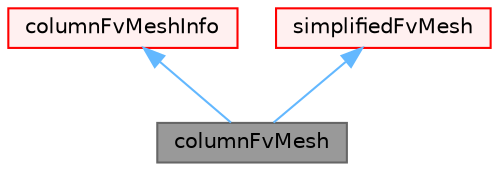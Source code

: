 digraph "columnFvMesh"
{
 // LATEX_PDF_SIZE
  bgcolor="transparent";
  edge [fontname=Helvetica,fontsize=10,labelfontname=Helvetica,labelfontsize=10];
  node [fontname=Helvetica,fontsize=10,shape=box,height=0.2,width=0.4];
  Node1 [id="Node000001",label="columnFvMesh",height=0.2,width=0.4,color="gray40", fillcolor="grey60", style="filled", fontcolor="black",tooltip="Generates a 1D column representation of a mesh based on an existing mesh and/or fields."];
  Node2 -> Node1 [id="edge1_Node000001_Node000002",dir="back",color="steelblue1",style="solid",tooltip=" "];
  Node2 [id="Node000002",label="columnFvMeshInfo",height=0.2,width=0.4,color="red", fillcolor="#FFF0F0", style="filled",URL="$classFoam_1_1simplifiedMeshes_1_1columnFvMeshInfo.html",tooltip=" "];
  Node23 -> Node1 [id="edge2_Node000001_Node000023",dir="back",color="steelblue1",style="solid",tooltip=" "];
  Node23 [id="Node000023",label="simplifiedFvMesh",height=0.2,width=0.4,color="red", fillcolor="#FFF0F0", style="filled",URL="$classFoam_1_1simplifiedFvMesh.html",tooltip="Functions to generate simplified finite volume meshes."];
}
